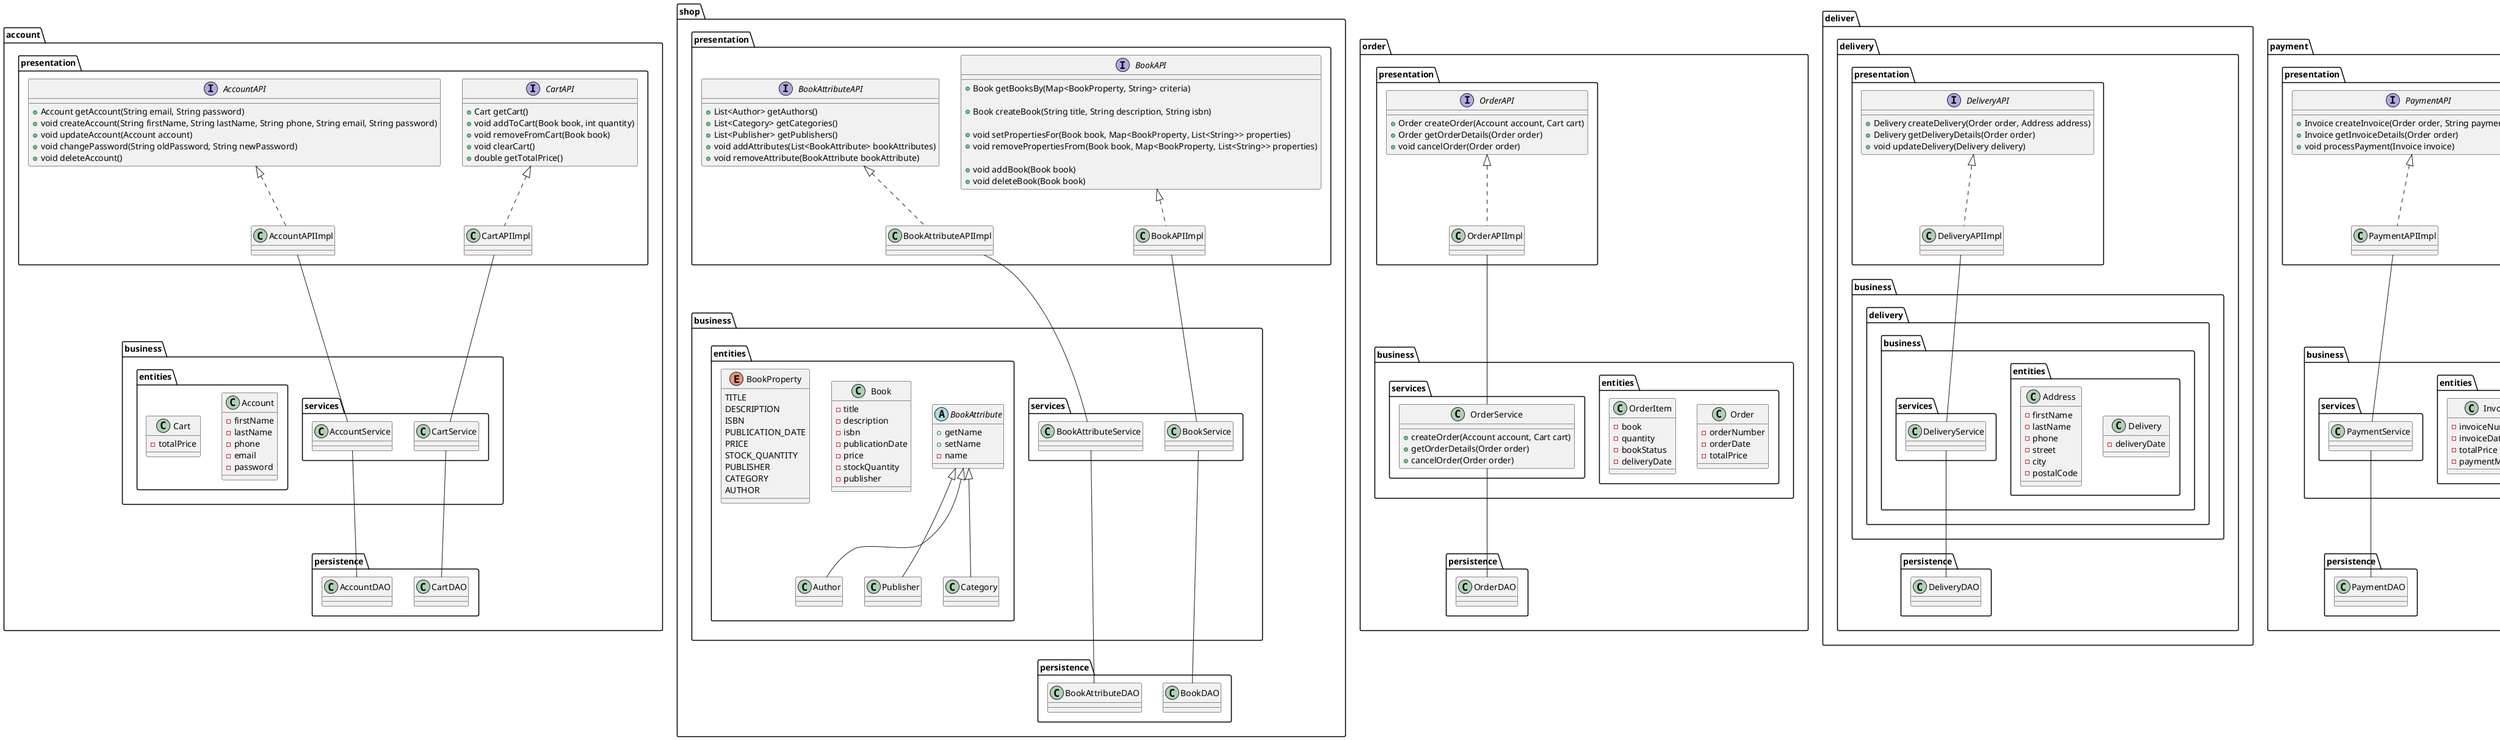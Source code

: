 @startuml
'https://plantuml.com/class-diagram

'skinparam package {
'    BackgroundColor #lightgrey/white
'    ArrowColor SeaGreen
'    BorderColor #black
'    BackgroundColor  #orange\white 
'}

package account {

    package account.presentation { 

        interface CartAPI {
            + Cart getCart()
            + void addToCart(Book book, int quantity)
            + void removeFromCart(Book book)
            + void clearCart()
            + double getTotalPrice()
        }

        class CartAPIImpl implements CartAPI

        interface AccountAPI {
            + Account getAccount(String email, String password)
            + void createAccount(String firstName, String lastName, String phone, String email, String password)
            + void updateAccount(Account account)
            + void changePassword(String oldPassword, String newPassword)
            + void deleteAccount()
        }

        class AccountAPIImpl implements AccountAPI
    }

    package account.business {
        package account.business.services{
            class CartService {

            }


            class AccountService {

            }
        }

        package account.business.entities {
            class Account {
                - firstName
                - lastName
                - phone
                - email
                - password
            }

            class Cart {
                - totalPrice
            }
        }
    }
    package account.persistence {
        class CartDAO {

        }


        class AccountDAO {

        }

        CartService -up- CartAPIImpl
        AccountService -up- AccountAPIImpl
        CartDAO -up- CartService
        AccountDAO -up- AccountService
    }

}

package shop {

    package shop.presentation {
        interface BookAPI {
            + Book getBooksBy(Map<BookProperty, String> criteria)

            + Book createBook(String title, String description, String isbn)

            + void setPropertiesFor(Book book, Map<BookProperty, List<String>> properties)
            + void removePropertiesFrom(Book book, Map<BookProperty, List<String>> properties)

            + void addBook(Book book)
            + void deleteBook(Book book)
        }

        class BookAPIImpl implements BookAPI

        interface BookAttributeAPI {
            + List<Author> getAuthors()
            + List<Category> getCategories()
            + List<Publisher> getPublishers()
            + void addAttributes(List<BookAttribute> bookAttributes)
            + void removeAttribute(BookAttribute bookAttribute)
        }

        class BookAttributeAPIImpl implements BookAttributeAPI

    }

    package shop.business {
        together {
            
            package shop.business.entities {
                abstract class BookAttribute {
                    + getName
                    + setName
                    - name
                }

                class Book {
                    - title
                    - description
                    - isbn
                    - publicationDate
                    - price
                    - stockQuantity
                    - publisher
                }

                together {
                    class Category extends BookAttribute

                    class Publisher extends BookAttribute

                    class Author extends BookAttribute
                }

                enum BookProperty {
                    TITLE
                    DESCRIPTION
                    ISBN
                    PUBLICATION_DATE
                    PRICE
                    STOCK_QUANTITY
                    PUBLISHER
                    CATEGORY
                    AUTHOR
                }

            }

            package shop.business.services {

                class BookAttributeService {

                }

                class BookService {

                }
            }
        }
    }

    package shop.persistence {
        
        class BookDAO {

        }


        class BookAttributeDAO {

        }


    }

    BookService -up- BookAPIImpl
    BookDAO -up-- BookService

    BookAttributeDAO -up- BookAttributeService
    BookAttributeService -up- BookAttributeAPIImpl

}

package order {
    package order.presentation {
        interface OrderAPI {
            + Order createOrder(Account account, Cart cart)
            + Order getOrderDetails(Order order)
            + void cancelOrder(Order order)
        }

        class OrderAPIImpl implements OrderAPI
    }

    package order.business{
        package order.business.entities {
            class Order {
                - orderNumber
                - orderDate
                - totalPrice
            }

            class OrderItem {
                - book
                - quantity
                - bookStatus
                - deliveryDate
            }
        }

        package order.business.services {
            class OrderService {
                + createOrder(Account account, Cart cart)
                + getOrderDetails(Order order)
                + cancelOrder(Order order)
            }
        }
    }

    package order.persistence {
        class OrderDAO {
            
        }

        OrderService -up- OrderAPIImpl
        OrderDAO -up- OrderService
    }
}

package deliver {
    package delivery.presentation {
        interface DeliveryAPI {
            + Delivery createDelivery(Order order, Address address)
            + Delivery getDeliveryDetails(Order order)
            + void updateDelivery(Delivery delivery)
        }

        class DeliveryAPIImpl implements DeliveryAPI
    }
    package delivery.business {
        package delivery.business.entities {
            class Delivery {
                - deliveryDate
            }

            class Address {
                - firstName
                - lastName
                - phone
                - street
                - city
                - postalCode
            }
        }

        package delivery.business.services {
            class DeliveryService {

            }
        }
    }

    package delivery.persistence {
        class DeliveryDAO {

        }

        DeliveryService -up- DeliveryAPIImpl
        DeliveryDAO -up- DeliveryService
    }
}

package payment {
    package payment.presentation {
        interface PaymentAPI {
            + Invoice createInvoice(Order order, String paymentMethod)
            + Invoice getInvoiceDetails(Order order)
            + void processPayment(Invoice invoice)
        }

        class PaymentAPIImpl implements PaymentAPI
    }
    package payment.business {
        package payment.business.entities {
            class Invoice {
                - invoiceNumber
                - invoiceDate
                - totalPrice
                - paymentMethod
            }
        }

        package payment.business.services {
            class PaymentService {

            }
        }
    }
    package payment.persistence {
        class PaymentDAO {

        }

        PaymentService -up- PaymentAPIImpl
        PaymentDAO -up- PaymentService
    }
}

@enduml
